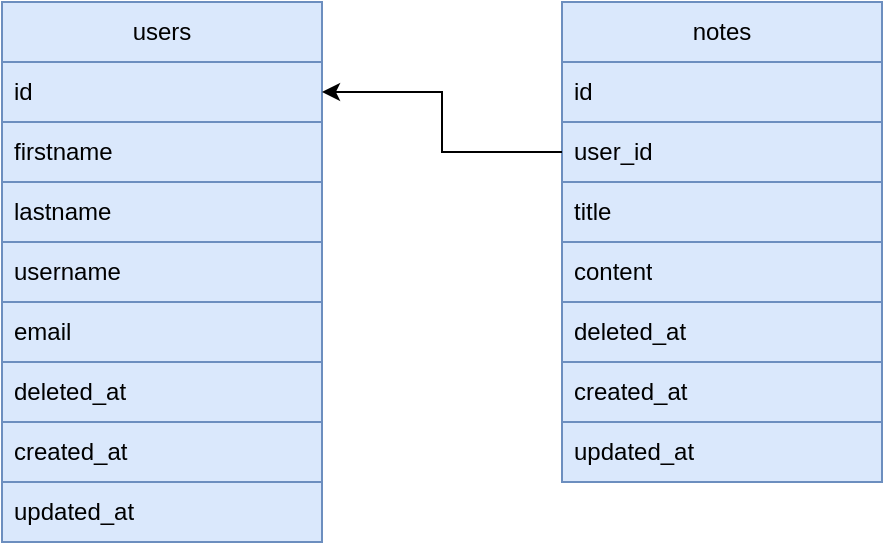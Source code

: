 <mxfile version="24.2.5" type="device">
  <diagram name="Sayfa -1" id="s5DVvjEuizDesMW7VsvO">
    <mxGraphModel dx="792" dy="1195" grid="1" gridSize="10" guides="1" tooltips="1" connect="1" arrows="1" fold="1" page="0" pageScale="1" pageWidth="827" pageHeight="1169" math="0" shadow="0">
      <root>
        <mxCell id="0" />
        <mxCell id="1" parent="0" />
        <mxCell id="KIaERAFBo4_Baq0l9Do0-1" value="users" style="swimlane;fontStyle=0;childLayout=stackLayout;horizontal=1;startSize=30;horizontalStack=0;resizeParent=1;resizeParentMax=0;resizeLast=0;collapsible=1;marginBottom=0;whiteSpace=wrap;html=1;fillColor=#dae8fc;strokeColor=#6c8ebf;" vertex="1" parent="1">
          <mxGeometry x="80" y="320" width="160" height="270" as="geometry" />
        </mxCell>
        <mxCell id="KIaERAFBo4_Baq0l9Do0-2" value="id" style="text;align=left;verticalAlign=middle;spacingLeft=4;spacingRight=4;overflow=hidden;points=[[0,0.5],[1,0.5]];portConstraint=eastwest;rotatable=0;whiteSpace=wrap;html=1;fillColor=#dae8fc;strokeColor=#6c8ebf;" vertex="1" parent="KIaERAFBo4_Baq0l9Do0-1">
          <mxGeometry y="30" width="160" height="30" as="geometry" />
        </mxCell>
        <mxCell id="KIaERAFBo4_Baq0l9Do0-3" value="firstname" style="text;align=left;verticalAlign=middle;spacingLeft=4;spacingRight=4;overflow=hidden;points=[[0,0.5],[1,0.5]];portConstraint=eastwest;rotatable=0;whiteSpace=wrap;html=1;fillColor=#dae8fc;strokeColor=#6c8ebf;" vertex="1" parent="KIaERAFBo4_Baq0l9Do0-1">
          <mxGeometry y="60" width="160" height="30" as="geometry" />
        </mxCell>
        <mxCell id="KIaERAFBo4_Baq0l9Do0-4" value="lastname" style="text;align=left;verticalAlign=middle;spacingLeft=4;spacingRight=4;overflow=hidden;points=[[0,0.5],[1,0.5]];portConstraint=eastwest;rotatable=0;whiteSpace=wrap;html=1;fillColor=#dae8fc;strokeColor=#6c8ebf;" vertex="1" parent="KIaERAFBo4_Baq0l9Do0-1">
          <mxGeometry y="90" width="160" height="30" as="geometry" />
        </mxCell>
        <mxCell id="KIaERAFBo4_Baq0l9Do0-5" value="username" style="text;align=left;verticalAlign=middle;spacingLeft=4;spacingRight=4;overflow=hidden;points=[[0,0.5],[1,0.5]];portConstraint=eastwest;rotatable=0;whiteSpace=wrap;html=1;fillColor=#dae8fc;strokeColor=#6c8ebf;" vertex="1" parent="KIaERAFBo4_Baq0l9Do0-1">
          <mxGeometry y="120" width="160" height="30" as="geometry" />
        </mxCell>
        <mxCell id="KIaERAFBo4_Baq0l9Do0-6" value="email" style="text;align=left;verticalAlign=middle;spacingLeft=4;spacingRight=4;overflow=hidden;points=[[0,0.5],[1,0.5]];portConstraint=eastwest;rotatable=0;whiteSpace=wrap;html=1;fillColor=#dae8fc;strokeColor=#6c8ebf;" vertex="1" parent="KIaERAFBo4_Baq0l9Do0-1">
          <mxGeometry y="150" width="160" height="30" as="geometry" />
        </mxCell>
        <mxCell id="KIaERAFBo4_Baq0l9Do0-7" value="deleted_at" style="text;align=left;verticalAlign=middle;spacingLeft=4;spacingRight=4;overflow=hidden;points=[[0,0.5],[1,0.5]];portConstraint=eastwest;rotatable=0;whiteSpace=wrap;html=1;fillColor=#dae8fc;strokeColor=#6c8ebf;" vertex="1" parent="KIaERAFBo4_Baq0l9Do0-1">
          <mxGeometry y="180" width="160" height="30" as="geometry" />
        </mxCell>
        <mxCell id="KIaERAFBo4_Baq0l9Do0-8" value="created_at" style="text;align=left;verticalAlign=middle;spacingLeft=4;spacingRight=4;overflow=hidden;points=[[0,0.5],[1,0.5]];portConstraint=eastwest;rotatable=0;whiteSpace=wrap;html=1;fillColor=#dae8fc;strokeColor=#6c8ebf;" vertex="1" parent="KIaERAFBo4_Baq0l9Do0-1">
          <mxGeometry y="210" width="160" height="30" as="geometry" />
        </mxCell>
        <mxCell id="KIaERAFBo4_Baq0l9Do0-9" value="updated_at" style="text;align=left;verticalAlign=middle;spacingLeft=4;spacingRight=4;overflow=hidden;points=[[0,0.5],[1,0.5]];portConstraint=eastwest;rotatable=0;whiteSpace=wrap;html=1;fillColor=#dae8fc;strokeColor=#6c8ebf;" vertex="1" parent="KIaERAFBo4_Baq0l9Do0-1">
          <mxGeometry y="240" width="160" height="30" as="geometry" />
        </mxCell>
        <mxCell id="KIaERAFBo4_Baq0l9Do0-10" value="notes" style="swimlane;fontStyle=0;childLayout=stackLayout;horizontal=1;startSize=30;horizontalStack=0;resizeParent=1;resizeParentMax=0;resizeLast=0;collapsible=1;marginBottom=0;whiteSpace=wrap;html=1;fillColor=#dae8fc;strokeColor=#6c8ebf;" vertex="1" parent="1">
          <mxGeometry x="360" y="320" width="160" height="240" as="geometry" />
        </mxCell>
        <mxCell id="KIaERAFBo4_Baq0l9Do0-11" value="id" style="text;align=left;verticalAlign=middle;spacingLeft=4;spacingRight=4;overflow=hidden;points=[[0,0.5],[1,0.5]];portConstraint=eastwest;rotatable=0;whiteSpace=wrap;html=1;fillColor=#dae8fc;strokeColor=#6c8ebf;" vertex="1" parent="KIaERAFBo4_Baq0l9Do0-10">
          <mxGeometry y="30" width="160" height="30" as="geometry" />
        </mxCell>
        <mxCell id="KIaERAFBo4_Baq0l9Do0-12" value="user_id" style="text;align=left;verticalAlign=middle;spacingLeft=4;spacingRight=4;overflow=hidden;points=[[0,0.5],[1,0.5]];portConstraint=eastwest;rotatable=0;whiteSpace=wrap;html=1;fillColor=#dae8fc;strokeColor=#6c8ebf;" vertex="1" parent="KIaERAFBo4_Baq0l9Do0-10">
          <mxGeometry y="60" width="160" height="30" as="geometry" />
        </mxCell>
        <mxCell id="KIaERAFBo4_Baq0l9Do0-13" value="title" style="text;align=left;verticalAlign=middle;spacingLeft=4;spacingRight=4;overflow=hidden;points=[[0,0.5],[1,0.5]];portConstraint=eastwest;rotatable=0;whiteSpace=wrap;html=1;fillColor=#dae8fc;strokeColor=#6c8ebf;" vertex="1" parent="KIaERAFBo4_Baq0l9Do0-10">
          <mxGeometry y="90" width="160" height="30" as="geometry" />
        </mxCell>
        <mxCell id="KIaERAFBo4_Baq0l9Do0-14" value="content" style="text;align=left;verticalAlign=middle;spacingLeft=4;spacingRight=4;overflow=hidden;points=[[0,0.5],[1,0.5]];portConstraint=eastwest;rotatable=0;whiteSpace=wrap;html=1;fillColor=#dae8fc;strokeColor=#6c8ebf;" vertex="1" parent="KIaERAFBo4_Baq0l9Do0-10">
          <mxGeometry y="120" width="160" height="30" as="geometry" />
        </mxCell>
        <mxCell id="KIaERAFBo4_Baq0l9Do0-15" value="deleted_at" style="text;align=left;verticalAlign=middle;spacingLeft=4;spacingRight=4;overflow=hidden;points=[[0,0.5],[1,0.5]];portConstraint=eastwest;rotatable=0;whiteSpace=wrap;html=1;fillColor=#dae8fc;strokeColor=#6c8ebf;" vertex="1" parent="KIaERAFBo4_Baq0l9Do0-10">
          <mxGeometry y="150" width="160" height="30" as="geometry" />
        </mxCell>
        <mxCell id="KIaERAFBo4_Baq0l9Do0-16" value="created_at" style="text;align=left;verticalAlign=middle;spacingLeft=4;spacingRight=4;overflow=hidden;points=[[0,0.5],[1,0.5]];portConstraint=eastwest;rotatable=0;whiteSpace=wrap;html=1;fillColor=#dae8fc;strokeColor=#6c8ebf;" vertex="1" parent="KIaERAFBo4_Baq0l9Do0-10">
          <mxGeometry y="180" width="160" height="30" as="geometry" />
        </mxCell>
        <mxCell id="KIaERAFBo4_Baq0l9Do0-17" value="updated_at" style="text;align=left;verticalAlign=middle;spacingLeft=4;spacingRight=4;overflow=hidden;points=[[0,0.5],[1,0.5]];portConstraint=eastwest;rotatable=0;whiteSpace=wrap;html=1;fillColor=#dae8fc;strokeColor=#6c8ebf;" vertex="1" parent="KIaERAFBo4_Baq0l9Do0-10">
          <mxGeometry y="210" width="160" height="30" as="geometry" />
        </mxCell>
        <mxCell id="KIaERAFBo4_Baq0l9Do0-18" style="edgeStyle=orthogonalEdgeStyle;rounded=0;orthogonalLoop=1;jettySize=auto;html=1;exitX=0;exitY=0.5;exitDx=0;exitDy=0;entryX=1;entryY=0.5;entryDx=0;entryDy=0;" edge="1" parent="1" source="KIaERAFBo4_Baq0l9Do0-12" target="KIaERAFBo4_Baq0l9Do0-2">
          <mxGeometry relative="1" as="geometry" />
        </mxCell>
      </root>
    </mxGraphModel>
  </diagram>
</mxfile>
